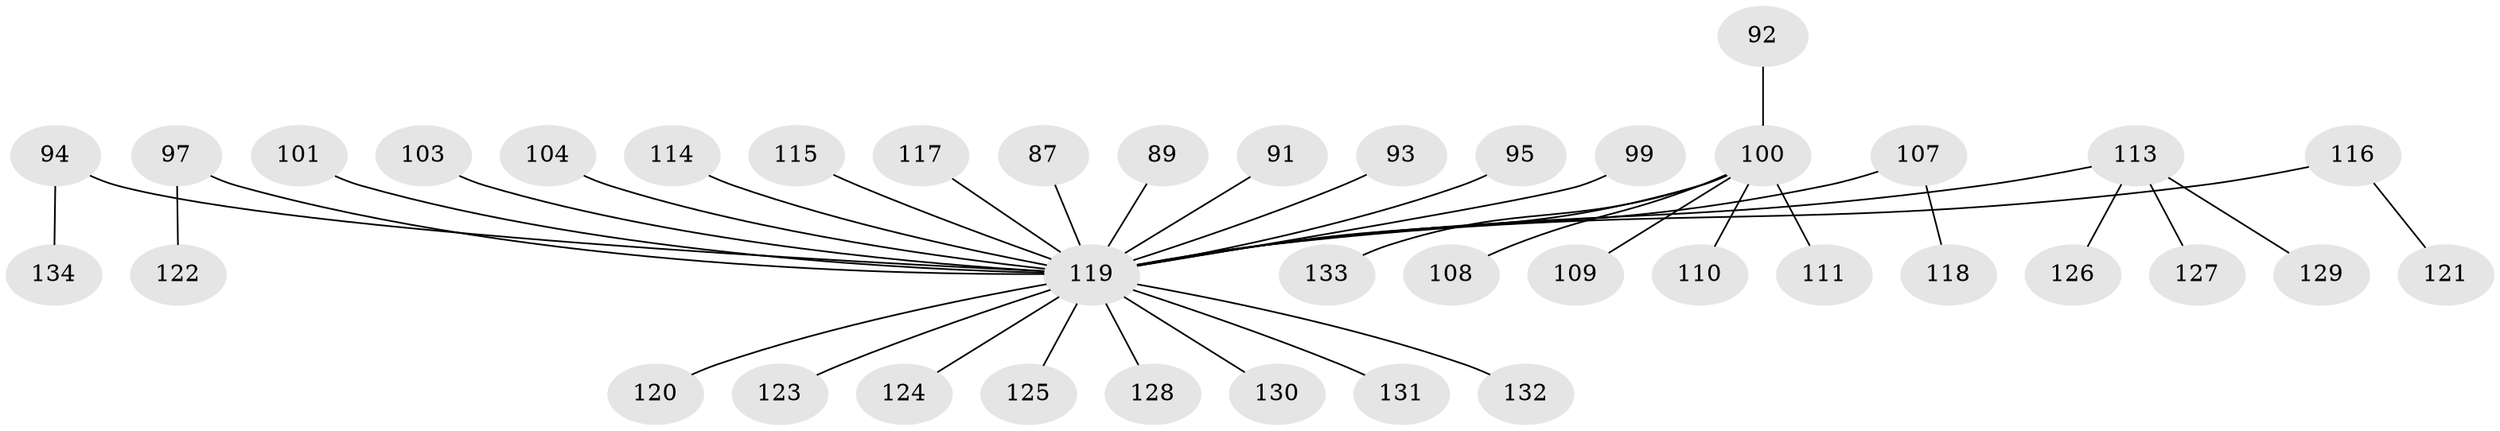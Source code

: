 // original degree distribution, {6: 0.04477611940298507, 5: 0.03731343283582089, 8: 0.007462686567164179, 4: 0.03731343283582089, 3: 0.11940298507462686, 2: 0.208955223880597, 1: 0.5447761194029851}
// Generated by graph-tools (version 1.1) at 2025/55/03/04/25 21:55:43]
// undirected, 40 vertices, 39 edges
graph export_dot {
graph [start="1"]
  node [color=gray90,style=filled];
  87;
  89;
  91;
  92 [super="+39"];
  93;
  94;
  95;
  97;
  99;
  100 [super="+77+88+64+68+71+80+82+85+86"];
  101;
  103;
  104;
  107 [super="+106"];
  108;
  109;
  110;
  111;
  113 [super="+112"];
  114;
  115;
  116;
  117;
  118;
  119 [super="+27+105+61+67+70+83+74+78+79+81+90"];
  120;
  121;
  122;
  123;
  124;
  125;
  126;
  127;
  128;
  129;
  130;
  131;
  132;
  133;
  134;
  87 -- 119;
  89 -- 119;
  91 -- 119;
  92 -- 100;
  93 -- 119;
  94 -- 134;
  94 -- 119;
  95 -- 119;
  97 -- 122;
  97 -- 119;
  99 -- 119;
  100 -- 109;
  100 -- 110;
  100 -- 133;
  100 -- 108;
  100 -- 111;
  100 -- 119;
  101 -- 119;
  103 -- 119;
  104 -- 119;
  107 -- 118;
  107 -- 119;
  113 -- 129;
  113 -- 126;
  113 -- 127;
  113 -- 119;
  114 -- 119;
  115 -- 119;
  116 -- 121;
  116 -- 119;
  117 -- 119;
  119 -- 128;
  119 -- 130;
  119 -- 131;
  119 -- 132;
  119 -- 125;
  119 -- 123;
  119 -- 124;
  119 -- 120;
}
